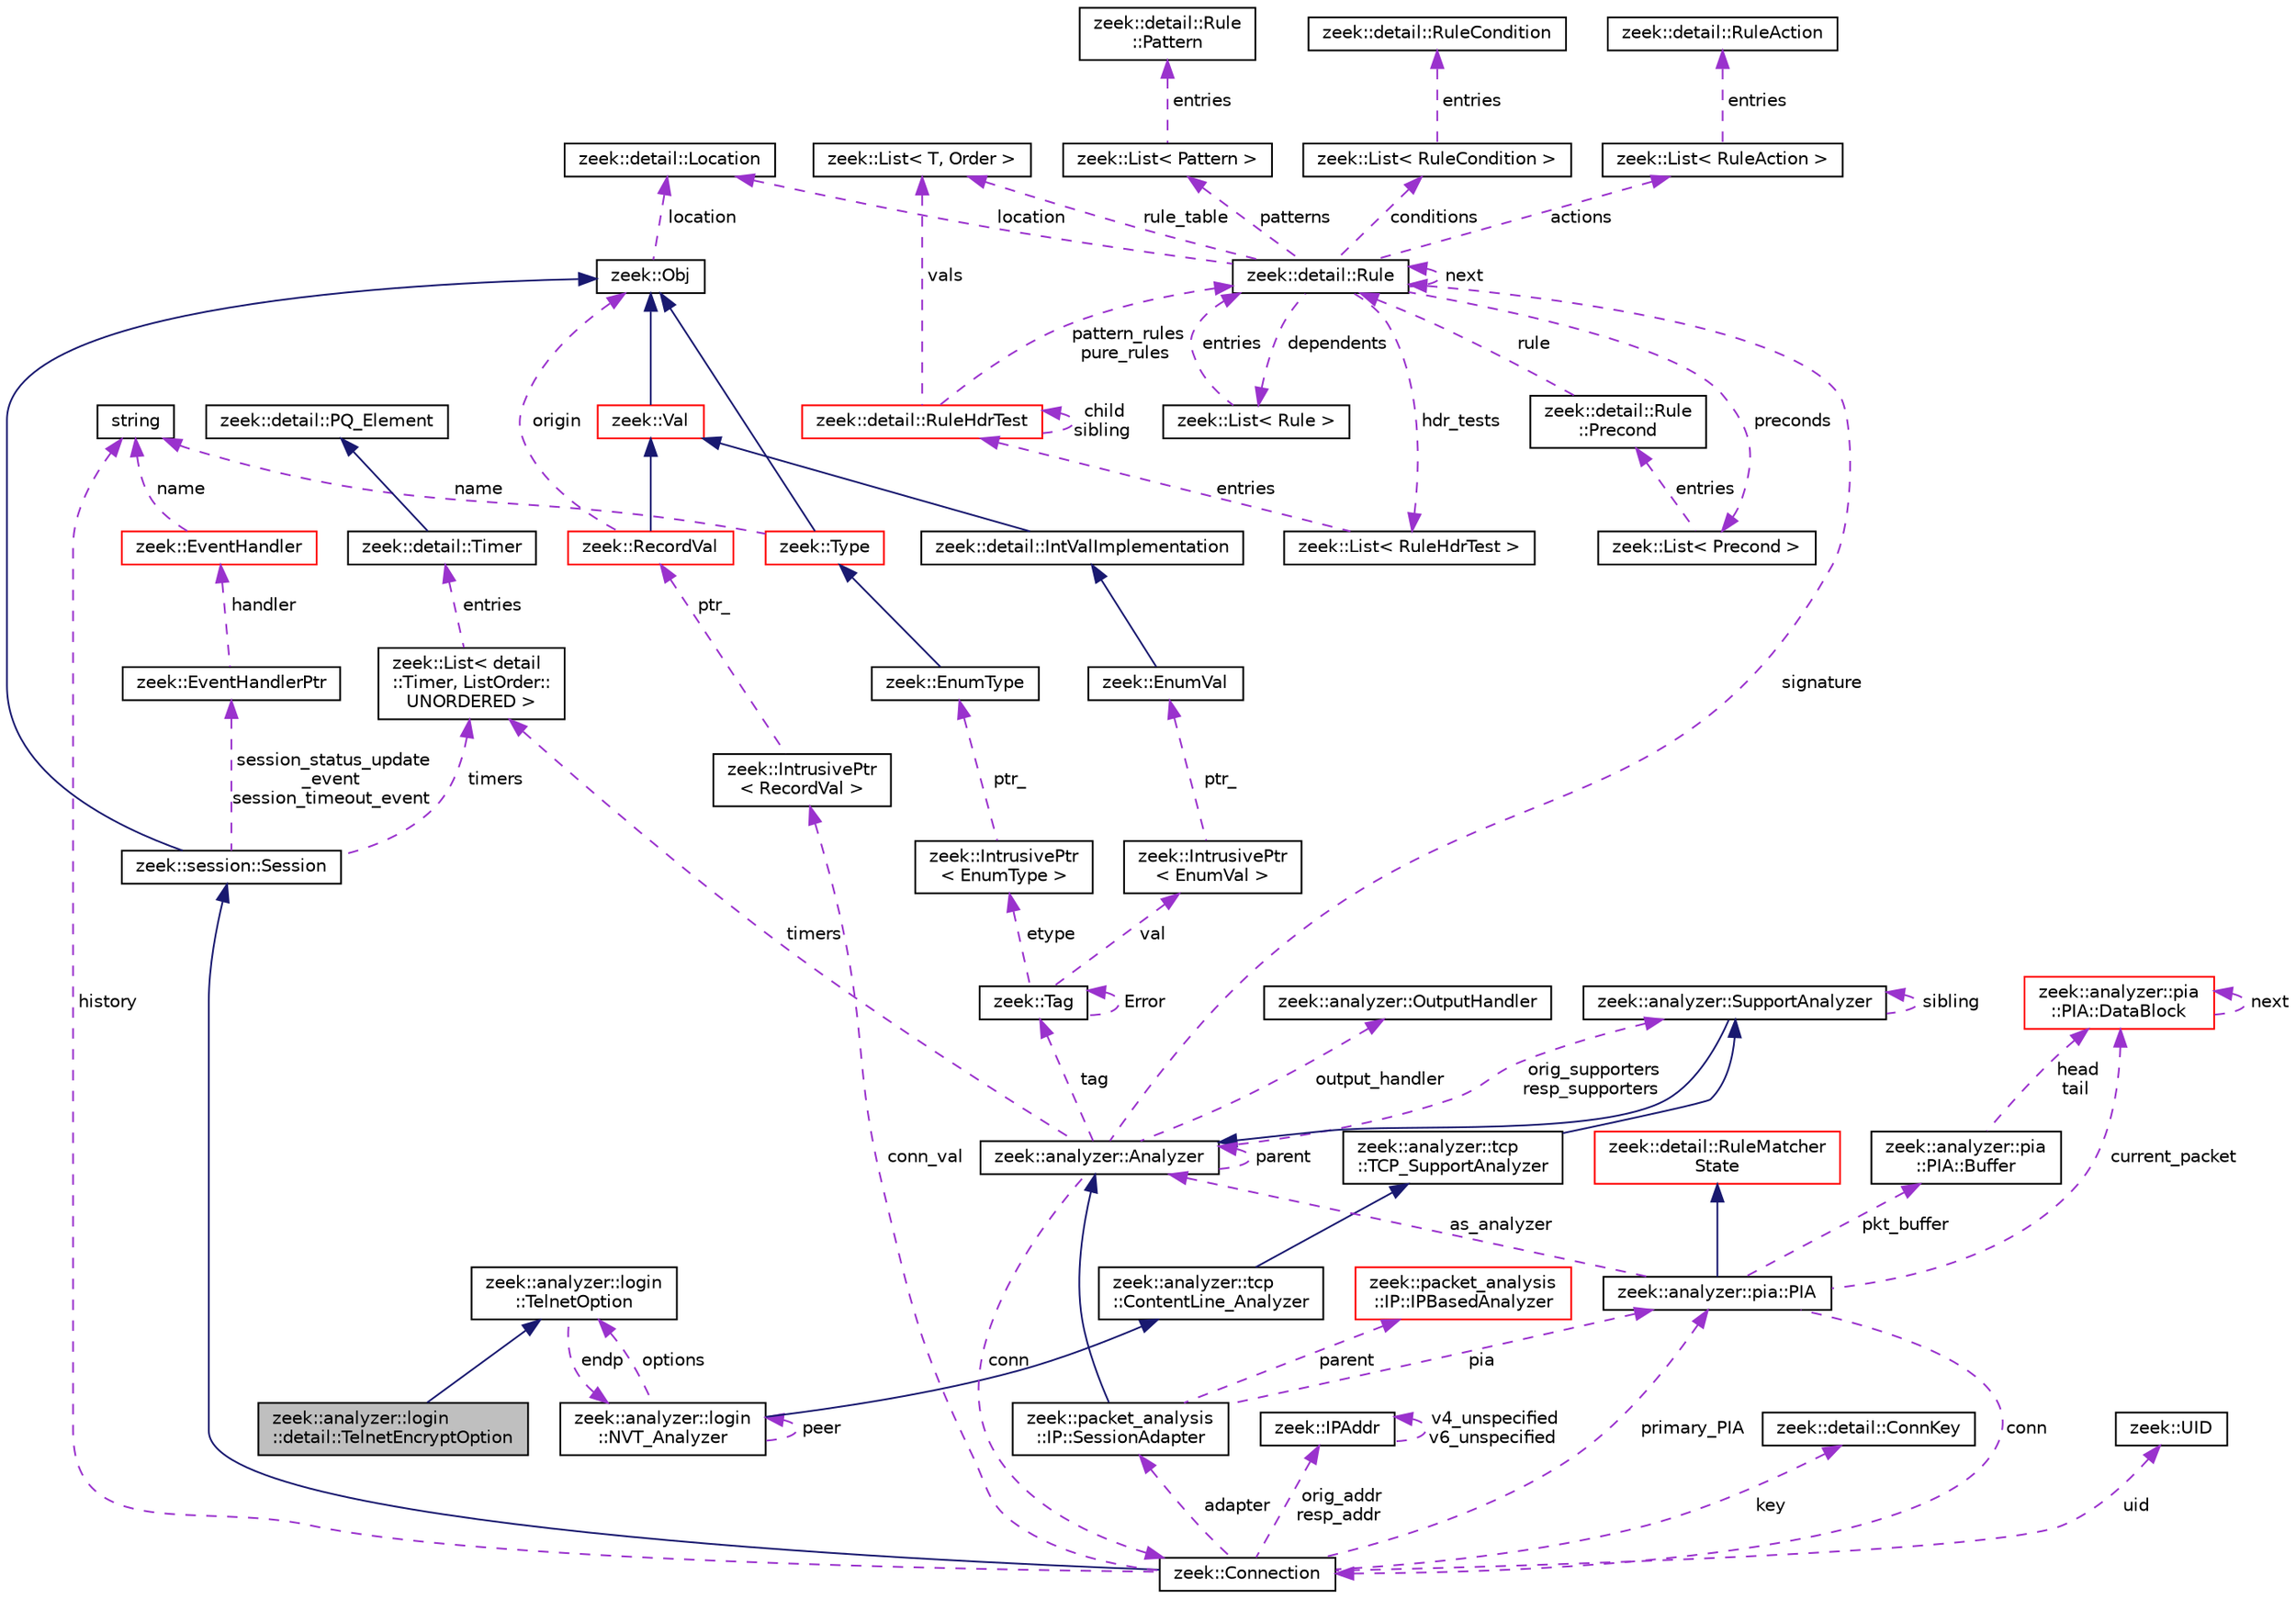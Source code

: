 digraph "zeek::analyzer::login::detail::TelnetEncryptOption"
{
 // LATEX_PDF_SIZE
  edge [fontname="Helvetica",fontsize="10",labelfontname="Helvetica",labelfontsize="10"];
  node [fontname="Helvetica",fontsize="10",shape=record];
  Node1 [label="zeek::analyzer::login\l::detail::TelnetEncryptOption",height=0.2,width=0.4,color="black", fillcolor="grey75", style="filled", fontcolor="black",tooltip=" "];
  Node2 -> Node1 [dir="back",color="midnightblue",fontsize="10",style="solid",fontname="Helvetica"];
  Node2 [label="zeek::analyzer::login\l::TelnetOption",height=0.2,width=0.4,color="black", fillcolor="white", style="filled",URL="$d1/d06/classzeek_1_1analyzer_1_1login_1_1TelnetOption.html",tooltip=" "];
  Node3 -> Node2 [dir="back",color="darkorchid3",fontsize="10",style="dashed",label=" endp" ,fontname="Helvetica"];
  Node3 [label="zeek::analyzer::login\l::NVT_Analyzer",height=0.2,width=0.4,color="black", fillcolor="white", style="filled",URL="$da/d16/classzeek_1_1analyzer_1_1login_1_1NVT__Analyzer.html",tooltip=" "];
  Node4 -> Node3 [dir="back",color="midnightblue",fontsize="10",style="solid",fontname="Helvetica"];
  Node4 [label="zeek::analyzer::tcp\l::ContentLine_Analyzer",height=0.2,width=0.4,color="black", fillcolor="white", style="filled",URL="$de/de3/classzeek_1_1analyzer_1_1tcp_1_1ContentLine__Analyzer.html",tooltip=" "];
  Node5 -> Node4 [dir="back",color="midnightblue",fontsize="10",style="solid",fontname="Helvetica"];
  Node5 [label="zeek::analyzer::tcp\l::TCP_SupportAnalyzer",height=0.2,width=0.4,color="black", fillcolor="white", style="filled",URL="$d8/d52/classzeek_1_1analyzer_1_1tcp_1_1TCP__SupportAnalyzer.html",tooltip=" "];
  Node6 -> Node5 [dir="back",color="midnightblue",fontsize="10",style="solid",fontname="Helvetica"];
  Node6 [label="zeek::analyzer::SupportAnalyzer",height=0.2,width=0.4,color="black", fillcolor="white", style="filled",URL="$d6/d22/classzeek_1_1analyzer_1_1SupportAnalyzer.html",tooltip=" "];
  Node7 -> Node6 [dir="back",color="midnightblue",fontsize="10",style="solid",fontname="Helvetica"];
  Node7 [label="zeek::analyzer::Analyzer",height=0.2,width=0.4,color="black", fillcolor="white", style="filled",URL="$d0/d4f/classzeek_1_1analyzer_1_1Analyzer.html",tooltip=" "];
  Node8 -> Node7 [dir="back",color="darkorchid3",fontsize="10",style="dashed",label=" tag" ,fontname="Helvetica"];
  Node8 [label="zeek::Tag",height=0.2,width=0.4,color="black", fillcolor="white", style="filled",URL="$d3/dd0/classzeek_1_1Tag.html",tooltip=" "];
  Node8 -> Node8 [dir="back",color="darkorchid3",fontsize="10",style="dashed",label=" Error" ,fontname="Helvetica"];
  Node9 -> Node8 [dir="back",color="darkorchid3",fontsize="10",style="dashed",label=" val" ,fontname="Helvetica"];
  Node9 [label="zeek::IntrusivePtr\l\< EnumVal \>",height=0.2,width=0.4,color="black", fillcolor="white", style="filled",URL="$d6/dba/classzeek_1_1IntrusivePtr.html",tooltip=" "];
  Node10 -> Node9 [dir="back",color="darkorchid3",fontsize="10",style="dashed",label=" ptr_" ,fontname="Helvetica"];
  Node10 [label="zeek::EnumVal",height=0.2,width=0.4,color="black", fillcolor="white", style="filled",URL="$dc/da0/classzeek_1_1EnumVal.html",tooltip=" "];
  Node11 -> Node10 [dir="back",color="midnightblue",fontsize="10",style="solid",fontname="Helvetica"];
  Node11 [label="zeek::detail::IntValImplementation",height=0.2,width=0.4,color="black", fillcolor="white", style="filled",URL="$db/d72/classzeek_1_1detail_1_1IntValImplementation.html",tooltip=" "];
  Node12 -> Node11 [dir="back",color="midnightblue",fontsize="10",style="solid",fontname="Helvetica"];
  Node12 [label="zeek::Val",height=0.2,width=0.4,color="red", fillcolor="white", style="filled",URL="$de/d49/classzeek_1_1Val.html",tooltip=" "];
  Node13 -> Node12 [dir="back",color="midnightblue",fontsize="10",style="solid",fontname="Helvetica"];
  Node13 [label="zeek::Obj",height=0.2,width=0.4,color="black", fillcolor="white", style="filled",URL="$dd/df1/classzeek_1_1Obj.html",tooltip=" "];
  Node14 -> Node13 [dir="back",color="darkorchid3",fontsize="10",style="dashed",label=" location" ,fontname="Helvetica"];
  Node14 [label="zeek::detail::Location",height=0.2,width=0.4,color="black", fillcolor="white", style="filled",URL="$d5/d1d/classzeek_1_1detail_1_1Location.html",tooltip=" "];
  Node19 -> Node8 [dir="back",color="darkorchid3",fontsize="10",style="dashed",label=" etype" ,fontname="Helvetica"];
  Node19 [label="zeek::IntrusivePtr\l\< EnumType \>",height=0.2,width=0.4,color="black", fillcolor="white", style="filled",URL="$d6/dba/classzeek_1_1IntrusivePtr.html",tooltip=" "];
  Node20 -> Node19 [dir="back",color="darkorchid3",fontsize="10",style="dashed",label=" ptr_" ,fontname="Helvetica"];
  Node20 [label="zeek::EnumType",height=0.2,width=0.4,color="black", fillcolor="white", style="filled",URL="$d4/d24/classzeek_1_1EnumType.html",tooltip=" "];
  Node17 -> Node20 [dir="back",color="midnightblue",fontsize="10",style="solid",fontname="Helvetica"];
  Node17 [label="zeek::Type",height=0.2,width=0.4,color="red", fillcolor="white", style="filled",URL="$d0/d4f/classzeek_1_1Type.html",tooltip=" "];
  Node13 -> Node17 [dir="back",color="midnightblue",fontsize="10",style="solid",fontname="Helvetica"];
  Node18 -> Node17 [dir="back",color="darkorchid3",fontsize="10",style="dashed",label=" name" ,fontname="Helvetica"];
  Node18 [label="string",height=0.2,width=0.4,color="black", fillcolor="white", style="filled",tooltip=" "];
  Node21 -> Node7 [dir="back",color="darkorchid3",fontsize="10",style="dashed",label=" conn" ,fontname="Helvetica"];
  Node21 [label="zeek::Connection",height=0.2,width=0.4,color="black", fillcolor="white", style="filled",URL="$d0/d12/classzeek_1_1Connection.html",tooltip=" "];
  Node22 -> Node21 [dir="back",color="midnightblue",fontsize="10",style="solid",fontname="Helvetica"];
  Node22 [label="zeek::session::Session",height=0.2,width=0.4,color="black", fillcolor="white", style="filled",URL="$d0/dce/classzeek_1_1session_1_1Session.html",tooltip=" "];
  Node13 -> Node22 [dir="back",color="midnightblue",fontsize="10",style="solid",fontname="Helvetica"];
  Node23 -> Node22 [dir="back",color="darkorchid3",fontsize="10",style="dashed",label=" timers" ,fontname="Helvetica"];
  Node23 [label="zeek::List\< detail\l::Timer, ListOrder::\lUNORDERED \>",height=0.2,width=0.4,color="black", fillcolor="white", style="filled",URL="$d2/d8d/classzeek_1_1List.html",tooltip=" "];
  Node24 -> Node23 [dir="back",color="darkorchid3",fontsize="10",style="dashed",label=" entries" ,fontname="Helvetica"];
  Node24 [label="zeek::detail::Timer",height=0.2,width=0.4,color="black", fillcolor="white", style="filled",URL="$d1/da2/classzeek_1_1detail_1_1Timer.html",tooltip=" "];
  Node25 -> Node24 [dir="back",color="midnightblue",fontsize="10",style="solid",fontname="Helvetica"];
  Node25 [label="zeek::detail::PQ_Element",height=0.2,width=0.4,color="black", fillcolor="white", style="filled",URL="$df/d3d/classzeek_1_1detail_1_1PQ__Element.html",tooltip=" "];
  Node26 -> Node22 [dir="back",color="darkorchid3",fontsize="10",style="dashed",label=" session_status_update\l_event\nsession_timeout_event" ,fontname="Helvetica"];
  Node26 [label="zeek::EventHandlerPtr",height=0.2,width=0.4,color="black", fillcolor="white", style="filled",URL="$d7/dc7/classzeek_1_1EventHandlerPtr.html",tooltip=" "];
  Node27 -> Node26 [dir="back",color="darkorchid3",fontsize="10",style="dashed",label=" handler" ,fontname="Helvetica"];
  Node27 [label="zeek::EventHandler",height=0.2,width=0.4,color="red", fillcolor="white", style="filled",URL="$d2/d39/classzeek_1_1EventHandler.html",tooltip=" "];
  Node18 -> Node27 [dir="back",color="darkorchid3",fontsize="10",style="dashed",label=" name" ,fontname="Helvetica"];
  Node38 -> Node21 [dir="back",color="darkorchid3",fontsize="10",style="dashed",label=" orig_addr\nresp_addr" ,fontname="Helvetica"];
  Node38 [label="zeek::IPAddr",height=0.2,width=0.4,color="black", fillcolor="white", style="filled",URL="$df/de6/classzeek_1_1IPAddr.html",tooltip=" "];
  Node38 -> Node38 [dir="back",color="darkorchid3",fontsize="10",style="dashed",label=" v4_unspecified\nv6_unspecified" ,fontname="Helvetica"];
  Node39 -> Node21 [dir="back",color="darkorchid3",fontsize="10",style="dashed",label=" conn_val" ,fontname="Helvetica"];
  Node39 [label="zeek::IntrusivePtr\l\< RecordVal \>",height=0.2,width=0.4,color="black", fillcolor="white", style="filled",URL="$d6/dba/classzeek_1_1IntrusivePtr.html",tooltip=" "];
  Node40 -> Node39 [dir="back",color="darkorchid3",fontsize="10",style="dashed",label=" ptr_" ,fontname="Helvetica"];
  Node40 [label="zeek::RecordVal",height=0.2,width=0.4,color="red", fillcolor="white", style="filled",URL="$d7/d7e/classzeek_1_1RecordVal.html",tooltip=" "];
  Node12 -> Node40 [dir="back",color="midnightblue",fontsize="10",style="solid",fontname="Helvetica"];
  Node13 -> Node40 [dir="back",color="darkorchid3",fontsize="10",style="dashed",label=" origin" ,fontname="Helvetica"];
  Node42 -> Node21 [dir="back",color="darkorchid3",fontsize="10",style="dashed",label=" key" ,fontname="Helvetica"];
  Node42 [label="zeek::detail::ConnKey",height=0.2,width=0.4,color="black", fillcolor="white", style="filled",URL="$d6/dfc/classzeek_1_1detail_1_1ConnKey.html",tooltip=" "];
  Node18 -> Node21 [dir="back",color="darkorchid3",fontsize="10",style="dashed",label=" history" ,fontname="Helvetica"];
  Node43 -> Node21 [dir="back",color="darkorchid3",fontsize="10",style="dashed",label=" adapter" ,fontname="Helvetica"];
  Node43 [label="zeek::packet_analysis\l::IP::SessionAdapter",height=0.2,width=0.4,color="black", fillcolor="white", style="filled",URL="$d3/db4/classzeek_1_1packet__analysis_1_1IP_1_1SessionAdapter.html",tooltip=" "];
  Node7 -> Node43 [dir="back",color="midnightblue",fontsize="10",style="solid",fontname="Helvetica"];
  Node44 -> Node43 [dir="back",color="darkorchid3",fontsize="10",style="dashed",label=" parent" ,fontname="Helvetica"];
  Node44 [label="zeek::packet_analysis\l::IP::IPBasedAnalyzer",height=0.2,width=0.4,color="red", fillcolor="white", style="filled",URL="$df/d05/classzeek_1_1packet__analysis_1_1IP_1_1IPBasedAnalyzer.html",tooltip=" "];
  Node47 -> Node43 [dir="back",color="darkorchid3",fontsize="10",style="dashed",label=" pia" ,fontname="Helvetica"];
  Node47 [label="zeek::analyzer::pia::PIA",height=0.2,width=0.4,color="black", fillcolor="white", style="filled",URL="$dc/d39/classzeek_1_1analyzer_1_1pia_1_1PIA.html",tooltip=" "];
  Node48 -> Node47 [dir="back",color="midnightblue",fontsize="10",style="solid",fontname="Helvetica"];
  Node48 [label="zeek::detail::RuleMatcher\lState",height=0.2,width=0.4,color="red", fillcolor="white", style="filled",URL="$d2/d5d/classzeek_1_1detail_1_1RuleMatcherState.html",tooltip=" "];
  Node80 -> Node47 [dir="back",color="darkorchid3",fontsize="10",style="dashed",label=" pkt_buffer" ,fontname="Helvetica"];
  Node80 [label="zeek::analyzer::pia\l::PIA::Buffer",height=0.2,width=0.4,color="black", fillcolor="white", style="filled",URL="$dc/d06/structzeek_1_1analyzer_1_1pia_1_1PIA_1_1Buffer.html",tooltip=" "];
  Node81 -> Node80 [dir="back",color="darkorchid3",fontsize="10",style="dashed",label=" head\ntail" ,fontname="Helvetica"];
  Node81 [label="zeek::analyzer::pia\l::PIA::DataBlock",height=0.2,width=0.4,color="red", fillcolor="white", style="filled",URL="$dc/d39/classzeek_1_1analyzer_1_1pia_1_1PIA.html#dd/df9/structzeek_1_1analyzer_1_1pia_1_1PIA_1_1DataBlock",tooltip=" "];
  Node81 -> Node81 [dir="back",color="darkorchid3",fontsize="10",style="dashed",label=" next" ,fontname="Helvetica"];
  Node7 -> Node47 [dir="back",color="darkorchid3",fontsize="10",style="dashed",label=" as_analyzer" ,fontname="Helvetica"];
  Node21 -> Node47 [dir="back",color="darkorchid3",fontsize="10",style="dashed",label=" conn" ,fontname="Helvetica"];
  Node81 -> Node47 [dir="back",color="darkorchid3",fontsize="10",style="dashed",label=" current_packet" ,fontname="Helvetica"];
  Node47 -> Node21 [dir="back",color="darkorchid3",fontsize="10",style="dashed",label=" primary_PIA" ,fontname="Helvetica"];
  Node85 -> Node21 [dir="back",color="darkorchid3",fontsize="10",style="dashed",label=" uid" ,fontname="Helvetica"];
  Node85 [label="zeek::UID",height=0.2,width=0.4,color="black", fillcolor="white", style="filled",URL="$db/dea/classzeek_1_1UID.html",tooltip=" "];
  Node7 -> Node7 [dir="back",color="darkorchid3",fontsize="10",style="dashed",label=" parent" ,fontname="Helvetica"];
  Node67 -> Node7 [dir="back",color="darkorchid3",fontsize="10",style="dashed",label=" signature" ,fontname="Helvetica"];
  Node67 [label="zeek::detail::Rule",height=0.2,width=0.4,color="black", fillcolor="white", style="filled",URL="$d2/d1d/classzeek_1_1detail_1_1Rule.html",tooltip=" "];
  Node61 -> Node67 [dir="back",color="darkorchid3",fontsize="10",style="dashed",label=" hdr_tests" ,fontname="Helvetica"];
  Node61 [label="zeek::List\< RuleHdrTest \>",height=0.2,width=0.4,color="black", fillcolor="white", style="filled",URL="$d2/d8d/classzeek_1_1List.html",tooltip=" "];
  Node62 -> Node61 [dir="back",color="darkorchid3",fontsize="10",style="dashed",label=" entries" ,fontname="Helvetica"];
  Node62 [label="zeek::detail::RuleHdrTest",height=0.2,width=0.4,color="red", fillcolor="white", style="filled",URL="$d4/d72/classzeek_1_1detail_1_1RuleHdrTest.html",tooltip=" "];
  Node35 -> Node62 [dir="back",color="darkorchid3",fontsize="10",style="dashed",label=" vals" ,fontname="Helvetica"];
  Node35 [label="zeek::List\< T, Order \>",height=0.2,width=0.4,color="black", fillcolor="white", style="filled",URL="$d2/d8d/classzeek_1_1List.html",tooltip=" "];
  Node67 -> Node62 [dir="back",color="darkorchid3",fontsize="10",style="dashed",label=" pattern_rules\npure_rules" ,fontname="Helvetica"];
  Node62 -> Node62 [dir="back",color="darkorchid3",fontsize="10",style="dashed",label=" child\nsibling" ,fontname="Helvetica"];
  Node68 -> Node67 [dir="back",color="darkorchid3",fontsize="10",style="dashed",label=" conditions" ,fontname="Helvetica"];
  Node68 [label="zeek::List\< RuleCondition \>",height=0.2,width=0.4,color="black", fillcolor="white", style="filled",URL="$d2/d8d/classzeek_1_1List.html",tooltip=" "];
  Node69 -> Node68 [dir="back",color="darkorchid3",fontsize="10",style="dashed",label=" entries" ,fontname="Helvetica"];
  Node69 [label="zeek::detail::RuleCondition",height=0.2,width=0.4,color="black", fillcolor="white", style="filled",URL="$d1/df4/classzeek_1_1detail_1_1RuleCondition.html",tooltip=" "];
  Node70 -> Node67 [dir="back",color="darkorchid3",fontsize="10",style="dashed",label=" actions" ,fontname="Helvetica"];
  Node70 [label="zeek::List\< RuleAction \>",height=0.2,width=0.4,color="black", fillcolor="white", style="filled",URL="$d2/d8d/classzeek_1_1List.html",tooltip=" "];
  Node71 -> Node70 [dir="back",color="darkorchid3",fontsize="10",style="dashed",label=" entries" ,fontname="Helvetica"];
  Node71 [label="zeek::detail::RuleAction",height=0.2,width=0.4,color="black", fillcolor="white", style="filled",URL="$d9/dec/classzeek_1_1detail_1_1RuleAction.html",tooltip=" "];
  Node72 -> Node67 [dir="back",color="darkorchid3",fontsize="10",style="dashed",label=" preconds" ,fontname="Helvetica"];
  Node72 [label="zeek::List\< Precond \>",height=0.2,width=0.4,color="black", fillcolor="white", style="filled",URL="$d2/d8d/classzeek_1_1List.html",tooltip=" "];
  Node73 -> Node72 [dir="back",color="darkorchid3",fontsize="10",style="dashed",label=" entries" ,fontname="Helvetica"];
  Node73 [label="zeek::detail::Rule\l::Precond",height=0.2,width=0.4,color="black", fillcolor="white", style="filled",URL="$d2/d1d/classzeek_1_1detail_1_1Rule.html#d3/d77/structzeek_1_1detail_1_1Rule_1_1Precond",tooltip=" "];
  Node67 -> Node73 [dir="back",color="darkorchid3",fontsize="10",style="dashed",label=" rule" ,fontname="Helvetica"];
  Node74 -> Node67 [dir="back",color="darkorchid3",fontsize="10",style="dashed",label=" dependents" ,fontname="Helvetica"];
  Node74 [label="zeek::List\< Rule \>",height=0.2,width=0.4,color="black", fillcolor="white", style="filled",URL="$d2/d8d/classzeek_1_1List.html",tooltip=" "];
  Node67 -> Node74 [dir="back",color="darkorchid3",fontsize="10",style="dashed",label=" entries" ,fontname="Helvetica"];
  Node75 -> Node67 [dir="back",color="darkorchid3",fontsize="10",style="dashed",label=" patterns" ,fontname="Helvetica"];
  Node75 [label="zeek::List\< Pattern \>",height=0.2,width=0.4,color="black", fillcolor="white", style="filled",URL="$d2/d8d/classzeek_1_1List.html",tooltip=" "];
  Node76 -> Node75 [dir="back",color="darkorchid3",fontsize="10",style="dashed",label=" entries" ,fontname="Helvetica"];
  Node76 [label="zeek::detail::Rule\l::Pattern",height=0.2,width=0.4,color="black", fillcolor="white", style="filled",URL="$d2/d1d/classzeek_1_1detail_1_1Rule.html#db/da5/structzeek_1_1detail_1_1Rule_1_1Pattern",tooltip=" "];
  Node67 -> Node67 [dir="back",color="darkorchid3",fontsize="10",style="dashed",label=" next" ,fontname="Helvetica"];
  Node14 -> Node67 [dir="back",color="darkorchid3",fontsize="10",style="dashed",label=" location" ,fontname="Helvetica"];
  Node35 -> Node67 [dir="back",color="darkorchid3",fontsize="10",style="dashed",label=" rule_table" ,fontname="Helvetica"];
  Node86 -> Node7 [dir="back",color="darkorchid3",fontsize="10",style="dashed",label=" output_handler" ,fontname="Helvetica"];
  Node86 [label="zeek::analyzer::OutputHandler",height=0.2,width=0.4,color="black", fillcolor="white", style="filled",URL="$db/d31/classzeek_1_1analyzer_1_1OutputHandler.html",tooltip=" "];
  Node6 -> Node7 [dir="back",color="darkorchid3",fontsize="10",style="dashed",label=" orig_supporters\nresp_supporters" ,fontname="Helvetica"];
  Node23 -> Node7 [dir="back",color="darkorchid3",fontsize="10",style="dashed",label=" timers" ,fontname="Helvetica"];
  Node6 -> Node6 [dir="back",color="darkorchid3",fontsize="10",style="dashed",label=" sibling" ,fontname="Helvetica"];
  Node3 -> Node3 [dir="back",color="darkorchid3",fontsize="10",style="dashed",label=" peer" ,fontname="Helvetica"];
  Node2 -> Node3 [dir="back",color="darkorchid3",fontsize="10",style="dashed",label=" options" ,fontname="Helvetica"];
}
